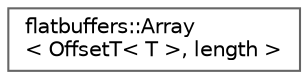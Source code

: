 digraph "Graphical Class Hierarchy"
{
 // LATEX_PDF_SIZE
  bgcolor="transparent";
  edge [fontname=Helvetica,fontsize=10,labelfontname=Helvetica,labelfontsize=10];
  node [fontname=Helvetica,fontsize=10,shape=box,height=0.2,width=0.4];
  rankdir="LR";
  Node0 [id="Node000000",label="flatbuffers::Array\l\< OffsetT\< T \>, length \>",height=0.2,width=0.4,color="grey40", fillcolor="white", style="filled",URL="$classflatbuffers_1_1Array_3_01OffsetT_3_01T_01_4_00_01length_01_4.html",tooltip=" "];
}
